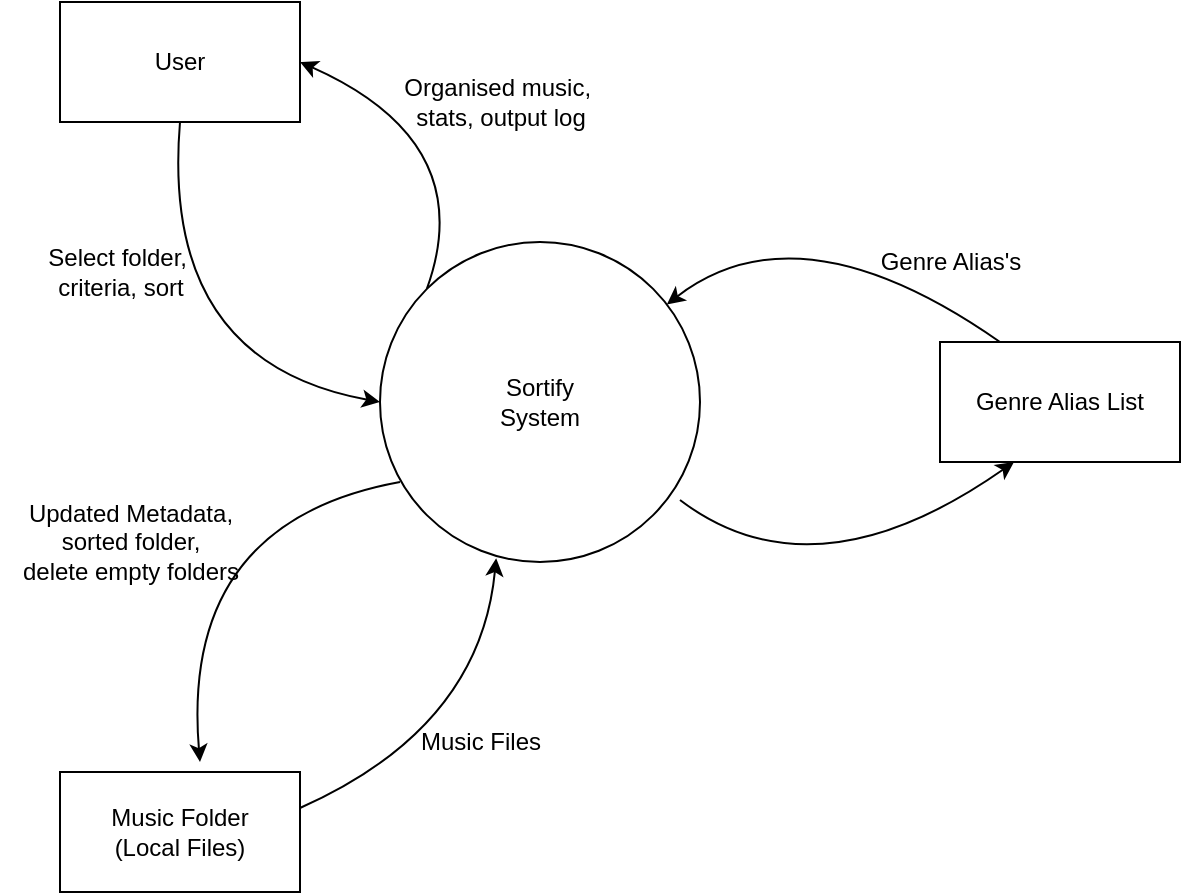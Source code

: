 <mxfile version="27.0.9">
  <diagram name="Page-1" id="oTZmxWjQva9u60Q3kFn0">
    <mxGraphModel dx="1105" dy="819" grid="1" gridSize="10" guides="1" tooltips="1" connect="1" arrows="1" fold="1" page="1" pageScale="1" pageWidth="827" pageHeight="1169" math="0" shadow="0">
      <root>
        <mxCell id="0" />
        <mxCell id="1" parent="0" />
        <mxCell id="xxeOwCgViu-PLUD5N7O--1" value="User" style="rounded=0;whiteSpace=wrap;html=1;" vertex="1" parent="1">
          <mxGeometry x="160" y="200" width="120" height="60" as="geometry" />
        </mxCell>
        <mxCell id="xxeOwCgViu-PLUD5N7O--2" value="Sortify&lt;div&gt;System&lt;/div&gt;" style="ellipse;whiteSpace=wrap;html=1;aspect=fixed;" vertex="1" parent="1">
          <mxGeometry x="320" y="320" width="160" height="160" as="geometry" />
        </mxCell>
        <mxCell id="xxeOwCgViu-PLUD5N7O--7" value="" style="endArrow=classic;html=1;rounded=0;curved=1;entryX=0;entryY=0.5;entryDx=0;entryDy=0;exitX=0.5;exitY=1;exitDx=0;exitDy=0;" edge="1" parent="1" source="xxeOwCgViu-PLUD5N7O--1" target="xxeOwCgViu-PLUD5N7O--2">
          <mxGeometry width="50" height="50" relative="1" as="geometry">
            <mxPoint x="270" y="640" as="sourcePoint" />
            <mxPoint x="320" y="590" as="targetPoint" />
            <Array as="points">
              <mxPoint x="210" y="380" />
            </Array>
          </mxGeometry>
        </mxCell>
        <mxCell id="xxeOwCgViu-PLUD5N7O--8" value="" style="endArrow=classic;html=1;rounded=0;curved=1;entryX=1;entryY=0.5;entryDx=0;entryDy=0;exitX=0;exitY=0;exitDx=0;exitDy=0;" edge="1" parent="1" source="xxeOwCgViu-PLUD5N7O--2" target="xxeOwCgViu-PLUD5N7O--1">
          <mxGeometry width="50" height="50" relative="1" as="geometry">
            <mxPoint x="380" y="150" as="sourcePoint" />
            <mxPoint x="480" y="290" as="targetPoint" />
            <Array as="points">
              <mxPoint x="370" y="270" />
            </Array>
          </mxGeometry>
        </mxCell>
        <mxCell id="xxeOwCgViu-PLUD5N7O--9" value="Select folder,&amp;nbsp;&lt;div&gt;criteria, sort&lt;/div&gt;" style="text;html=1;align=center;verticalAlign=middle;resizable=0;points=[];autosize=1;strokeColor=none;fillColor=none;" vertex="1" parent="1">
          <mxGeometry x="140" y="315" width="100" height="40" as="geometry" />
        </mxCell>
        <mxCell id="xxeOwCgViu-PLUD5N7O--10" value="Organised music,&amp;nbsp;&lt;div&gt;stats, output log&lt;/div&gt;" style="text;html=1;align=center;verticalAlign=middle;resizable=0;points=[];autosize=1;strokeColor=none;fillColor=none;" vertex="1" parent="1">
          <mxGeometry x="320" y="230" width="120" height="40" as="geometry" />
        </mxCell>
        <mxCell id="xxeOwCgViu-PLUD5N7O--11" value="Music Folder&lt;div&gt;(Local Files)&lt;/div&gt;" style="rounded=0;whiteSpace=wrap;html=1;" vertex="1" parent="1">
          <mxGeometry x="160" y="585" width="120" height="60" as="geometry" />
        </mxCell>
        <mxCell id="xxeOwCgViu-PLUD5N7O--12" value="" style="endArrow=classic;html=1;rounded=0;curved=1;entryX=0;entryY=0.5;entryDx=0;entryDy=0;exitX=0.5;exitY=1;exitDx=0;exitDy=0;" edge="1" parent="1">
          <mxGeometry width="50" height="50" relative="1" as="geometry">
            <mxPoint x="330" y="440" as="sourcePoint" />
            <mxPoint x="230" y="580" as="targetPoint" />
            <Array as="points">
              <mxPoint x="220" y="460" />
            </Array>
          </mxGeometry>
        </mxCell>
        <mxCell id="xxeOwCgViu-PLUD5N7O--13" value="" style="endArrow=classic;html=1;rounded=0;curved=1;entryX=0.363;entryY=0.988;entryDx=0;entryDy=0;exitX=0.363;exitY=0.988;exitDx=0;exitDy=0;entryPerimeter=0;exitPerimeter=0;" edge="1" parent="1" target="xxeOwCgViu-PLUD5N7O--2">
          <mxGeometry width="50" height="50" relative="1" as="geometry">
            <mxPoint x="280" y="603" as="sourcePoint" />
            <mxPoint x="343" y="490" as="targetPoint" />
            <Array as="points">
              <mxPoint x="370" y="563" />
            </Array>
          </mxGeometry>
        </mxCell>
        <mxCell id="xxeOwCgViu-PLUD5N7O--14" value="Music Files" style="text;html=1;align=center;verticalAlign=middle;resizable=0;points=[];autosize=1;strokeColor=none;fillColor=none;" vertex="1" parent="1">
          <mxGeometry x="330" y="555" width="80" height="30" as="geometry" />
        </mxCell>
        <mxCell id="xxeOwCgViu-PLUD5N7O--15" value="Updated Metadata,&lt;div&gt;sorted folder,&lt;/div&gt;&lt;div&gt;delete empty folders&lt;/div&gt;" style="text;html=1;align=center;verticalAlign=middle;resizable=0;points=[];autosize=1;strokeColor=none;fillColor=none;" vertex="1" parent="1">
          <mxGeometry x="130" y="440" width="130" height="60" as="geometry" />
        </mxCell>
        <mxCell id="xxeOwCgViu-PLUD5N7O--16" value="Genre Alias List" style="rounded=0;whiteSpace=wrap;html=1;" vertex="1" parent="1">
          <mxGeometry x="600" y="370" width="120" height="60" as="geometry" />
        </mxCell>
        <mxCell id="xxeOwCgViu-PLUD5N7O--17" value="" style="endArrow=classic;html=1;rounded=0;curved=1;exitX=0.25;exitY=0;exitDx=0;exitDy=0;" edge="1" parent="1" source="xxeOwCgViu-PLUD5N7O--16" target="xxeOwCgViu-PLUD5N7O--2">
          <mxGeometry width="50" height="50" relative="1" as="geometry">
            <mxPoint x="640" y="280" as="sourcePoint" />
            <mxPoint x="540" y="420" as="targetPoint" />
            <Array as="points">
              <mxPoint x="530" y="300" />
            </Array>
          </mxGeometry>
        </mxCell>
        <mxCell id="xxeOwCgViu-PLUD5N7O--18" value="" style="endArrow=classic;html=1;rounded=0;curved=1;exitX=0.25;exitY=0;exitDx=0;exitDy=0;" edge="1" parent="1">
          <mxGeometry width="50" height="50" relative="1" as="geometry">
            <mxPoint x="470" y="449" as="sourcePoint" />
            <mxPoint x="637" y="430" as="targetPoint" />
            <Array as="points">
              <mxPoint x="537" y="500" />
            </Array>
          </mxGeometry>
        </mxCell>
        <mxCell id="xxeOwCgViu-PLUD5N7O--19" value="Genre Alias&#39;s" style="text;html=1;align=center;verticalAlign=middle;resizable=0;points=[];autosize=1;strokeColor=none;fillColor=none;" vertex="1" parent="1">
          <mxGeometry x="560" y="315" width="90" height="30" as="geometry" />
        </mxCell>
      </root>
    </mxGraphModel>
  </diagram>
</mxfile>
